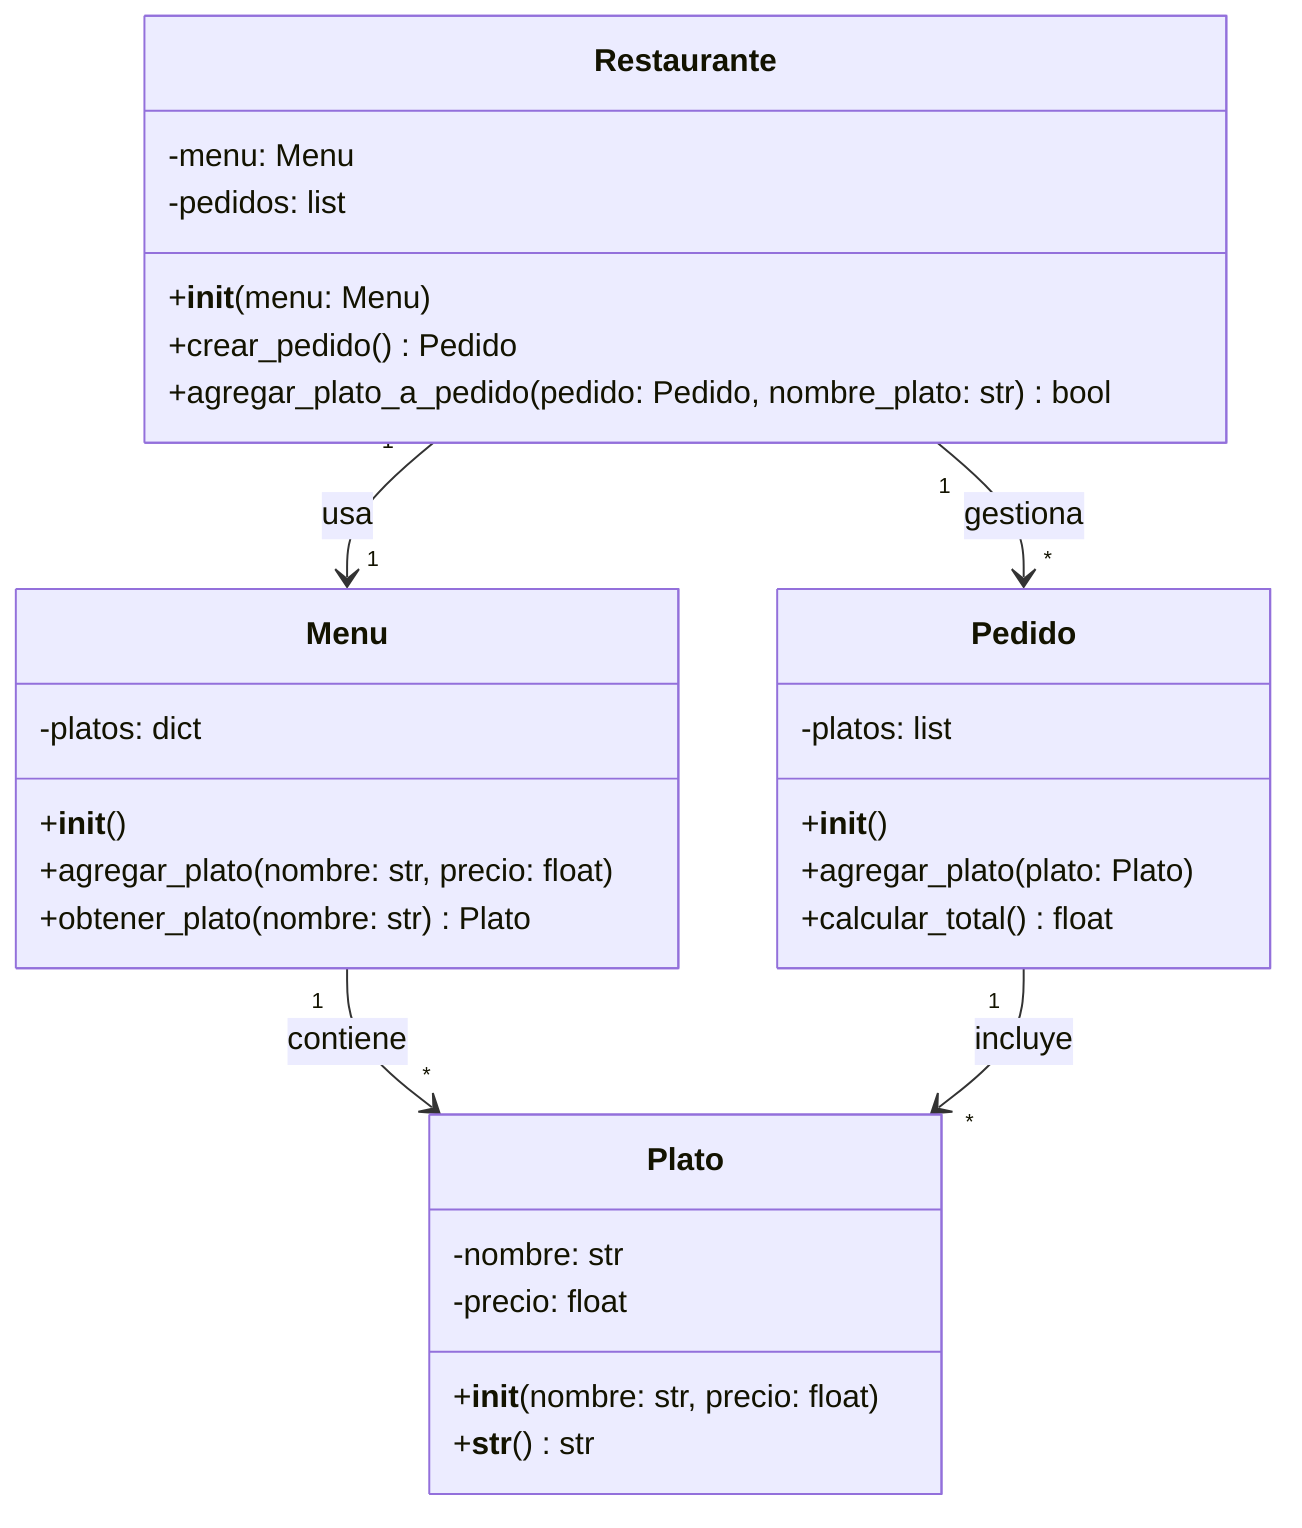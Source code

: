 classDiagram
    class Plato {
        -nombre: str
        -precio: float
        +__init__(nombre: str, precio: float)
        +__str__() str
    }

    class Menu {
        -platos: dict
        +__init__()
        +agregar_plato(nombre: str, precio: float)
        +obtener_plato(nombre: str) Plato
    }

    class Pedido {
        -platos: list
        +__init__()
        +agregar_plato(plato: Plato)
        +calcular_total() float
    }

    class Restaurante {
        -menu: Menu
        -pedidos: list
        +__init__(menu: Menu)
        +crear_pedido() Pedido
        +agregar_plato_a_pedido(pedido: Pedido, nombre_plato: str) bool
    }

    Menu "1" --> "*" Plato : contiene
    Restaurante "1" --> "1" Menu : usa
    Restaurante "1" --> "*" Pedido : gestiona
    Pedido "1" --> "*" Plato : incluye